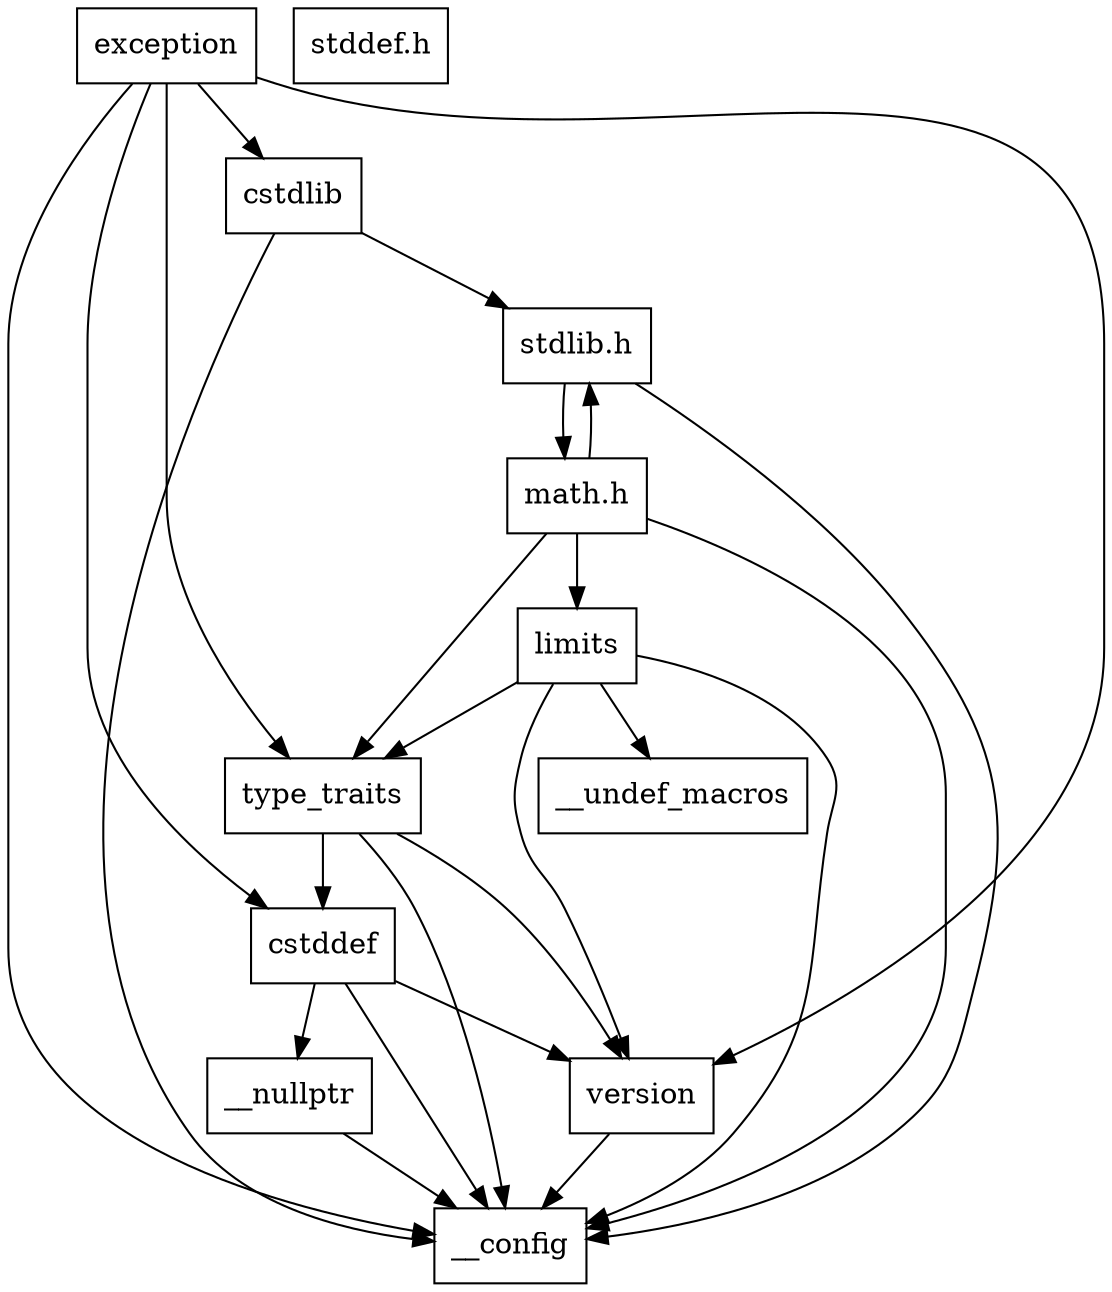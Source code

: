 digraph "dependencies" {
  header_1 [ shape="box", label="exception"];
  header_2 [ shape="box", label="__config"];
  header_11 [ shape="box", label="cstddef"];
  header_12 [ shape="box", label="version"];
  header_15 [ shape="box", label="__nullptr"];
  header_16 [ shape="box", label="cstdlib"];
  header_17 [ shape="box", label="stdlib.h"];
  header_20 [ shape="box", label="stddef.h"];
  header_51 [ shape="box", label="math.h"];
  header_63 [ shape="box", label="type_traits"];
  header_64 [ shape="box", label="limits"];
  header_65 [ shape="box", label="__undef_macros"];
  header_15 -> header_2;
  header_12 -> header_2;
  header_16 -> header_2;
  header_16 -> header_17;
  header_64 -> header_2;
  header_64 -> header_63;
  header_64 -> header_65;
  header_64 -> header_12;
  header_1 -> header_2;
  header_1 -> header_11;
  header_1 -> header_16;
  header_1 -> header_63;
  header_1 -> header_12;
  header_17 -> header_2;
  header_17 -> header_51;
  header_11 -> header_2;
  header_11 -> header_12;
  header_11 -> header_15;
  header_63 -> header_2;
  header_63 -> header_11;
  header_63 -> header_12;
  header_51 -> header_2;
  header_51 -> header_17;
  header_51 -> header_63;
  header_51 -> header_64;
}